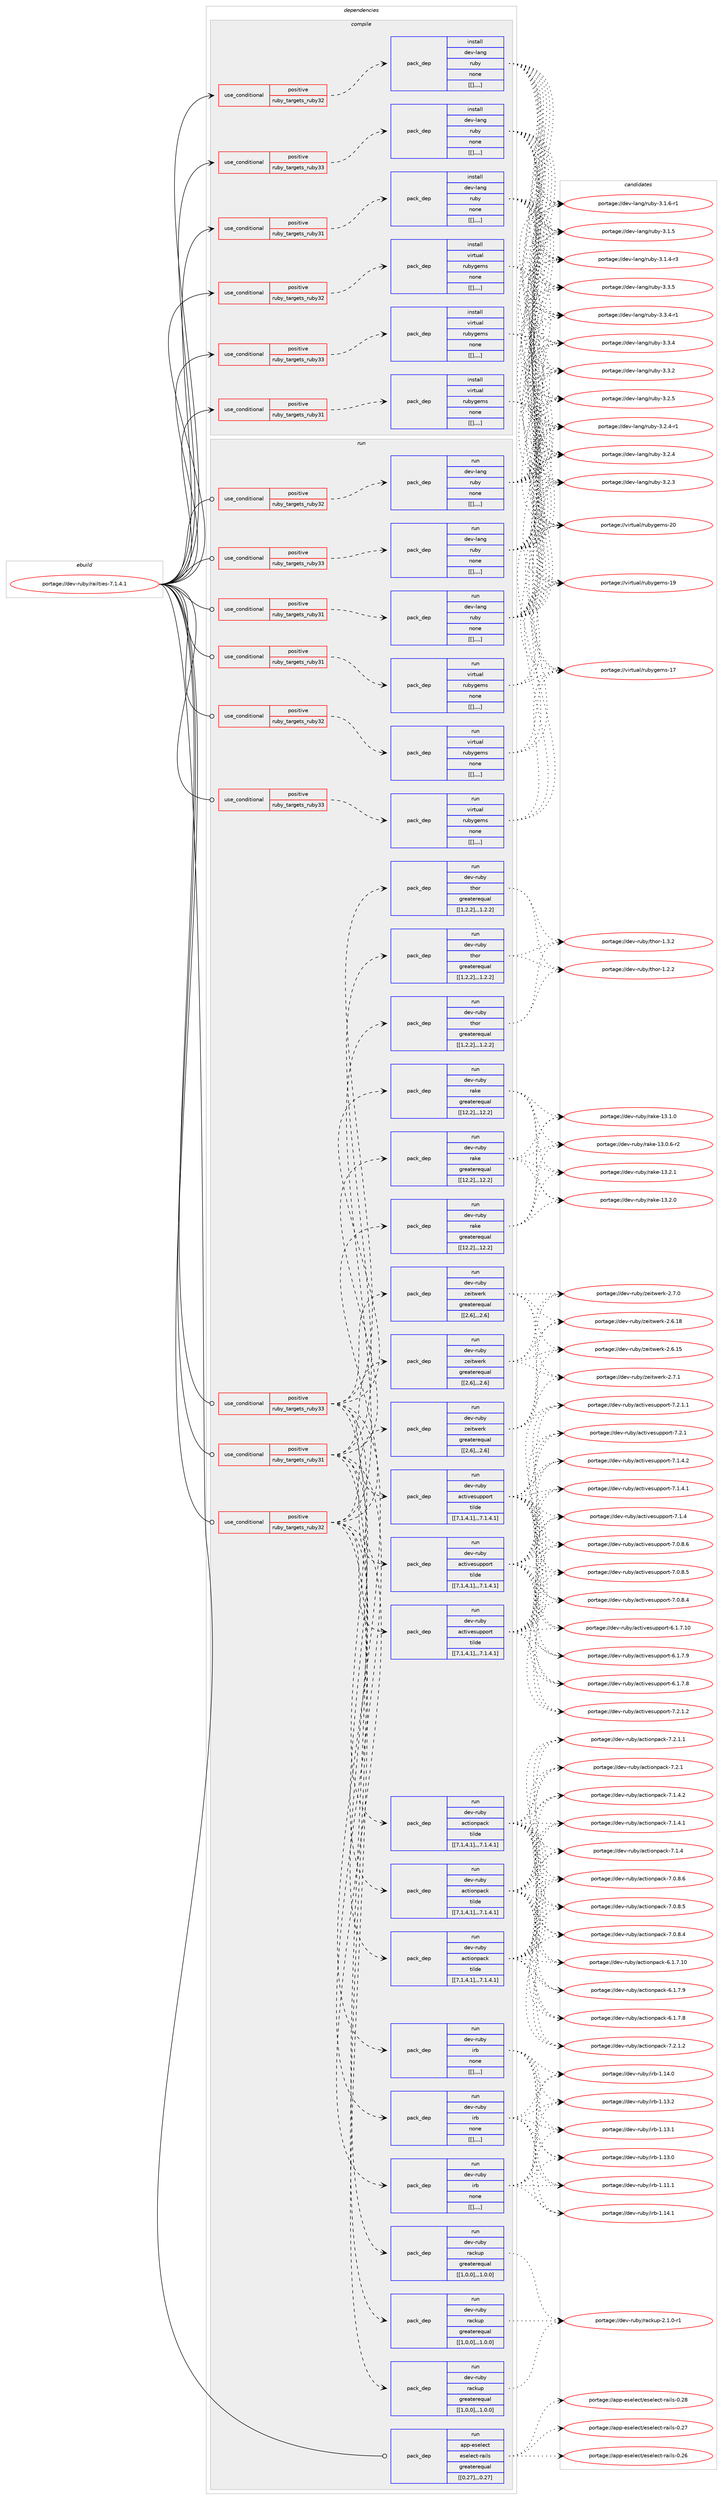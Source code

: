 digraph prolog {

# *************
# Graph options
# *************

newrank=true;
concentrate=true;
compound=true;
graph [rankdir=LR,fontname=Helvetica,fontsize=10,ranksep=1.5];#, ranksep=2.5, nodesep=0.2];
edge  [arrowhead=vee];
node  [fontname=Helvetica,fontsize=10];

# **********
# The ebuild
# **********

subgraph cluster_leftcol {
color=gray;
label=<<i>ebuild</i>>;
id [label="portage://dev-ruby/railties-7.1.4.1", color=red, width=4, href="../dev-ruby/railties-7.1.4.1.svg"];
}

# ****************
# The dependencies
# ****************

subgraph cluster_midcol {
color=gray;
label=<<i>dependencies</i>>;
subgraph cluster_compile {
fillcolor="#eeeeee";
style=filled;
label=<<i>compile</i>>;
subgraph cond57683 {
dependency207077 [label=<<TABLE BORDER="0" CELLBORDER="1" CELLSPACING="0" CELLPADDING="4"><TR><TD ROWSPAN="3" CELLPADDING="10">use_conditional</TD></TR><TR><TD>positive</TD></TR><TR><TD>ruby_targets_ruby31</TD></TR></TABLE>>, shape=none, color=red];
subgraph pack147962 {
dependency207247 [label=<<TABLE BORDER="0" CELLBORDER="1" CELLSPACING="0" CELLPADDING="4" WIDTH="220"><TR><TD ROWSPAN="6" CELLPADDING="30">pack_dep</TD></TR><TR><TD WIDTH="110">install</TD></TR><TR><TD>dev-lang</TD></TR><TR><TD>ruby</TD></TR><TR><TD>none</TD></TR><TR><TD>[[],,,,]</TD></TR></TABLE>>, shape=none, color=blue];
}
dependency207077:e -> dependency207247:w [weight=20,style="dashed",arrowhead="vee"];
}
id:e -> dependency207077:w [weight=20,style="solid",arrowhead="vee"];
subgraph cond57792 {
dependency207266 [label=<<TABLE BORDER="0" CELLBORDER="1" CELLSPACING="0" CELLPADDING="4"><TR><TD ROWSPAN="3" CELLPADDING="10">use_conditional</TD></TR><TR><TD>positive</TD></TR><TR><TD>ruby_targets_ruby31</TD></TR></TABLE>>, shape=none, color=red];
subgraph pack148046 {
dependency207287 [label=<<TABLE BORDER="0" CELLBORDER="1" CELLSPACING="0" CELLPADDING="4" WIDTH="220"><TR><TD ROWSPAN="6" CELLPADDING="30">pack_dep</TD></TR><TR><TD WIDTH="110">install</TD></TR><TR><TD>virtual</TD></TR><TR><TD>rubygems</TD></TR><TR><TD>none</TD></TR><TR><TD>[[],,,,]</TD></TR></TABLE>>, shape=none, color=blue];
}
dependency207266:e -> dependency207287:w [weight=20,style="dashed",arrowhead="vee"];
}
id:e -> dependency207266:w [weight=20,style="solid",arrowhead="vee"];
subgraph cond57801 {
dependency207291 [label=<<TABLE BORDER="0" CELLBORDER="1" CELLSPACING="0" CELLPADDING="4"><TR><TD ROWSPAN="3" CELLPADDING="10">use_conditional</TD></TR><TR><TD>positive</TD></TR><TR><TD>ruby_targets_ruby32</TD></TR></TABLE>>, shape=none, color=red];
subgraph pack148067 {
dependency207369 [label=<<TABLE BORDER="0" CELLBORDER="1" CELLSPACING="0" CELLPADDING="4" WIDTH="220"><TR><TD ROWSPAN="6" CELLPADDING="30">pack_dep</TD></TR><TR><TD WIDTH="110">install</TD></TR><TR><TD>dev-lang</TD></TR><TR><TD>ruby</TD></TR><TR><TD>none</TD></TR><TR><TD>[[],,,,]</TD></TR></TABLE>>, shape=none, color=blue];
}
dependency207291:e -> dependency207369:w [weight=20,style="dashed",arrowhead="vee"];
}
id:e -> dependency207291:w [weight=20,style="solid",arrowhead="vee"];
subgraph cond57837 {
dependency207412 [label=<<TABLE BORDER="0" CELLBORDER="1" CELLSPACING="0" CELLPADDING="4"><TR><TD ROWSPAN="3" CELLPADDING="10">use_conditional</TD></TR><TR><TD>positive</TD></TR><TR><TD>ruby_targets_ruby32</TD></TR></TABLE>>, shape=none, color=red];
subgraph pack148125 {
dependency207414 [label=<<TABLE BORDER="0" CELLBORDER="1" CELLSPACING="0" CELLPADDING="4" WIDTH="220"><TR><TD ROWSPAN="6" CELLPADDING="30">pack_dep</TD></TR><TR><TD WIDTH="110">install</TD></TR><TR><TD>virtual</TD></TR><TR><TD>rubygems</TD></TR><TR><TD>none</TD></TR><TR><TD>[[],,,,]</TD></TR></TABLE>>, shape=none, color=blue];
}
dependency207412:e -> dependency207414:w [weight=20,style="dashed",arrowhead="vee"];
}
id:e -> dependency207412:w [weight=20,style="solid",arrowhead="vee"];
subgraph cond57850 {
dependency207434 [label=<<TABLE BORDER="0" CELLBORDER="1" CELLSPACING="0" CELLPADDING="4"><TR><TD ROWSPAN="3" CELLPADDING="10">use_conditional</TD></TR><TR><TD>positive</TD></TR><TR><TD>ruby_targets_ruby33</TD></TR></TABLE>>, shape=none, color=red];
subgraph pack148153 {
dependency207455 [label=<<TABLE BORDER="0" CELLBORDER="1" CELLSPACING="0" CELLPADDING="4" WIDTH="220"><TR><TD ROWSPAN="6" CELLPADDING="30">pack_dep</TD></TR><TR><TD WIDTH="110">install</TD></TR><TR><TD>dev-lang</TD></TR><TR><TD>ruby</TD></TR><TR><TD>none</TD></TR><TR><TD>[[],,,,]</TD></TR></TABLE>>, shape=none, color=blue];
}
dependency207434:e -> dependency207455:w [weight=20,style="dashed",arrowhead="vee"];
}
id:e -> dependency207434:w [weight=20,style="solid",arrowhead="vee"];
subgraph cond57869 {
dependency207496 [label=<<TABLE BORDER="0" CELLBORDER="1" CELLSPACING="0" CELLPADDING="4"><TR><TD ROWSPAN="3" CELLPADDING="10">use_conditional</TD></TR><TR><TD>positive</TD></TR><TR><TD>ruby_targets_ruby33</TD></TR></TABLE>>, shape=none, color=red];
subgraph pack148203 {
dependency207565 [label=<<TABLE BORDER="0" CELLBORDER="1" CELLSPACING="0" CELLPADDING="4" WIDTH="220"><TR><TD ROWSPAN="6" CELLPADDING="30">pack_dep</TD></TR><TR><TD WIDTH="110">install</TD></TR><TR><TD>virtual</TD></TR><TR><TD>rubygems</TD></TR><TR><TD>none</TD></TR><TR><TD>[[],,,,]</TD></TR></TABLE>>, shape=none, color=blue];
}
dependency207496:e -> dependency207565:w [weight=20,style="dashed",arrowhead="vee"];
}
id:e -> dependency207496:w [weight=20,style="solid",arrowhead="vee"];
}
subgraph cluster_compileandrun {
fillcolor="#eeeeee";
style=filled;
label=<<i>compile and run</i>>;
}
subgraph cluster_run {
fillcolor="#eeeeee";
style=filled;
label=<<i>run</i>>;
subgraph cond57897 {
dependency207611 [label=<<TABLE BORDER="0" CELLBORDER="1" CELLSPACING="0" CELLPADDING="4"><TR><TD ROWSPAN="3" CELLPADDING="10">use_conditional</TD></TR><TR><TD>positive</TD></TR><TR><TD>ruby_targets_ruby31</TD></TR></TABLE>>, shape=none, color=red];
subgraph pack148276 {
dependency207645 [label=<<TABLE BORDER="0" CELLBORDER="1" CELLSPACING="0" CELLPADDING="4" WIDTH="220"><TR><TD ROWSPAN="6" CELLPADDING="30">pack_dep</TD></TR><TR><TD WIDTH="110">run</TD></TR><TR><TD>dev-lang</TD></TR><TR><TD>ruby</TD></TR><TR><TD>none</TD></TR><TR><TD>[[],,,,]</TD></TR></TABLE>>, shape=none, color=blue];
}
dependency207611:e -> dependency207645:w [weight=20,style="dashed",arrowhead="vee"];
}
id:e -> dependency207611:w [weight=20,style="solid",arrowhead="odot"];
subgraph cond57950 {
dependency207720 [label=<<TABLE BORDER="0" CELLBORDER="1" CELLSPACING="0" CELLPADDING="4"><TR><TD ROWSPAN="3" CELLPADDING="10">use_conditional</TD></TR><TR><TD>positive</TD></TR><TR><TD>ruby_targets_ruby31</TD></TR></TABLE>>, shape=none, color=red];
subgraph pack148325 {
dependency207732 [label=<<TABLE BORDER="0" CELLBORDER="1" CELLSPACING="0" CELLPADDING="4" WIDTH="220"><TR><TD ROWSPAN="6" CELLPADDING="30">pack_dep</TD></TR><TR><TD WIDTH="110">run</TD></TR><TR><TD>dev-ruby</TD></TR><TR><TD>actionpack</TD></TR><TR><TD>tilde</TD></TR><TR><TD>[[7,1,4,1],,,7.1.4.1]</TD></TR></TABLE>>, shape=none, color=blue];
}
dependency207720:e -> dependency207732:w [weight=20,style="dashed",arrowhead="vee"];
subgraph pack148352 {
dependency207773 [label=<<TABLE BORDER="0" CELLBORDER="1" CELLSPACING="0" CELLPADDING="4" WIDTH="220"><TR><TD ROWSPAN="6" CELLPADDING="30">pack_dep</TD></TR><TR><TD WIDTH="110">run</TD></TR><TR><TD>dev-ruby</TD></TR><TR><TD>activesupport</TD></TR><TR><TD>tilde</TD></TR><TR><TD>[[7,1,4,1],,,7.1.4.1]</TD></TR></TABLE>>, shape=none, color=blue];
}
dependency207720:e -> dependency207773:w [weight=20,style="dashed",arrowhead="vee"];
subgraph pack148367 {
dependency207785 [label=<<TABLE BORDER="0" CELLBORDER="1" CELLSPACING="0" CELLPADDING="4" WIDTH="220"><TR><TD ROWSPAN="6" CELLPADDING="30">pack_dep</TD></TR><TR><TD WIDTH="110">run</TD></TR><TR><TD>dev-ruby</TD></TR><TR><TD>irb</TD></TR><TR><TD>none</TD></TR><TR><TD>[[],,,,]</TD></TR></TABLE>>, shape=none, color=blue];
}
dependency207720:e -> dependency207785:w [weight=20,style="dashed",arrowhead="vee"];
subgraph pack148418 {
dependency207902 [label=<<TABLE BORDER="0" CELLBORDER="1" CELLSPACING="0" CELLPADDING="4" WIDTH="220"><TR><TD ROWSPAN="6" CELLPADDING="30">pack_dep</TD></TR><TR><TD WIDTH="110">run</TD></TR><TR><TD>dev-ruby</TD></TR><TR><TD>rackup</TD></TR><TR><TD>greaterequal</TD></TR><TR><TD>[[1,0,0],,,1.0.0]</TD></TR></TABLE>>, shape=none, color=blue];
}
dependency207720:e -> dependency207902:w [weight=20,style="dashed",arrowhead="vee"];
subgraph pack148456 {
dependency207932 [label=<<TABLE BORDER="0" CELLBORDER="1" CELLSPACING="0" CELLPADDING="4" WIDTH="220"><TR><TD ROWSPAN="6" CELLPADDING="30">pack_dep</TD></TR><TR><TD WIDTH="110">run</TD></TR><TR><TD>dev-ruby</TD></TR><TR><TD>rake</TD></TR><TR><TD>greaterequal</TD></TR><TR><TD>[[12,2],,,12.2]</TD></TR></TABLE>>, shape=none, color=blue];
}
dependency207720:e -> dependency207932:w [weight=20,style="dashed",arrowhead="vee"];
subgraph pack148467 {
dependency207977 [label=<<TABLE BORDER="0" CELLBORDER="1" CELLSPACING="0" CELLPADDING="4" WIDTH="220"><TR><TD ROWSPAN="6" CELLPADDING="30">pack_dep</TD></TR><TR><TD WIDTH="110">run</TD></TR><TR><TD>dev-ruby</TD></TR><TR><TD>thor</TD></TR><TR><TD>greaterequal</TD></TR><TR><TD>[[1,2,2],,,1.2.2]</TD></TR></TABLE>>, shape=none, color=blue];
}
dependency207720:e -> dependency207977:w [weight=20,style="dashed",arrowhead="vee"];
subgraph pack148498 {
dependency208024 [label=<<TABLE BORDER="0" CELLBORDER="1" CELLSPACING="0" CELLPADDING="4" WIDTH="220"><TR><TD ROWSPAN="6" CELLPADDING="30">pack_dep</TD></TR><TR><TD WIDTH="110">run</TD></TR><TR><TD>dev-ruby</TD></TR><TR><TD>zeitwerk</TD></TR><TR><TD>greaterequal</TD></TR><TR><TD>[[2,6],,,2.6]</TD></TR></TABLE>>, shape=none, color=blue];
}
dependency207720:e -> dependency208024:w [weight=20,style="dashed",arrowhead="vee"];
}
id:e -> dependency207720:w [weight=20,style="solid",arrowhead="odot"];
subgraph cond58058 {
dependency208057 [label=<<TABLE BORDER="0" CELLBORDER="1" CELLSPACING="0" CELLPADDING="4"><TR><TD ROWSPAN="3" CELLPADDING="10">use_conditional</TD></TR><TR><TD>positive</TD></TR><TR><TD>ruby_targets_ruby31</TD></TR></TABLE>>, shape=none, color=red];
subgraph pack148546 {
dependency208060 [label=<<TABLE BORDER="0" CELLBORDER="1" CELLSPACING="0" CELLPADDING="4" WIDTH="220"><TR><TD ROWSPAN="6" CELLPADDING="30">pack_dep</TD></TR><TR><TD WIDTH="110">run</TD></TR><TR><TD>virtual</TD></TR><TR><TD>rubygems</TD></TR><TR><TD>none</TD></TR><TR><TD>[[],,,,]</TD></TR></TABLE>>, shape=none, color=blue];
}
dependency208057:e -> dependency208060:w [weight=20,style="dashed",arrowhead="vee"];
}
id:e -> dependency208057:w [weight=20,style="solid",arrowhead="odot"];
subgraph cond58078 {
dependency208084 [label=<<TABLE BORDER="0" CELLBORDER="1" CELLSPACING="0" CELLPADDING="4"><TR><TD ROWSPAN="3" CELLPADDING="10">use_conditional</TD></TR><TR><TD>positive</TD></TR><TR><TD>ruby_targets_ruby32</TD></TR></TABLE>>, shape=none, color=red];
subgraph pack148591 {
dependency208155 [label=<<TABLE BORDER="0" CELLBORDER="1" CELLSPACING="0" CELLPADDING="4" WIDTH="220"><TR><TD ROWSPAN="6" CELLPADDING="30">pack_dep</TD></TR><TR><TD WIDTH="110">run</TD></TR><TR><TD>dev-lang</TD></TR><TR><TD>ruby</TD></TR><TR><TD>none</TD></TR><TR><TD>[[],,,,]</TD></TR></TABLE>>, shape=none, color=blue];
}
dependency208084:e -> dependency208155:w [weight=20,style="dashed",arrowhead="vee"];
}
id:e -> dependency208084:w [weight=20,style="solid",arrowhead="odot"];
subgraph cond58103 {
dependency208191 [label=<<TABLE BORDER="0" CELLBORDER="1" CELLSPACING="0" CELLPADDING="4"><TR><TD ROWSPAN="3" CELLPADDING="10">use_conditional</TD></TR><TR><TD>positive</TD></TR><TR><TD>ruby_targets_ruby32</TD></TR></TABLE>>, shape=none, color=red];
subgraph pack148677 {
dependency208281 [label=<<TABLE BORDER="0" CELLBORDER="1" CELLSPACING="0" CELLPADDING="4" WIDTH="220"><TR><TD ROWSPAN="6" CELLPADDING="30">pack_dep</TD></TR><TR><TD WIDTH="110">run</TD></TR><TR><TD>dev-ruby</TD></TR><TR><TD>actionpack</TD></TR><TR><TD>tilde</TD></TR><TR><TD>[[7,1,4,1],,,7.1.4.1]</TD></TR></TABLE>>, shape=none, color=blue];
}
dependency208191:e -> dependency208281:w [weight=20,style="dashed",arrowhead="vee"];
subgraph pack148710 {
dependency208342 [label=<<TABLE BORDER="0" CELLBORDER="1" CELLSPACING="0" CELLPADDING="4" WIDTH="220"><TR><TD ROWSPAN="6" CELLPADDING="30">pack_dep</TD></TR><TR><TD WIDTH="110">run</TD></TR><TR><TD>dev-ruby</TD></TR><TR><TD>activesupport</TD></TR><TR><TD>tilde</TD></TR><TR><TD>[[7,1,4,1],,,7.1.4.1]</TD></TR></TABLE>>, shape=none, color=blue];
}
dependency208191:e -> dependency208342:w [weight=20,style="dashed",arrowhead="vee"];
subgraph pack148748 {
dependency208368 [label=<<TABLE BORDER="0" CELLBORDER="1" CELLSPACING="0" CELLPADDING="4" WIDTH="220"><TR><TD ROWSPAN="6" CELLPADDING="30">pack_dep</TD></TR><TR><TD WIDTH="110">run</TD></TR><TR><TD>dev-ruby</TD></TR><TR><TD>irb</TD></TR><TR><TD>none</TD></TR><TR><TD>[[],,,,]</TD></TR></TABLE>>, shape=none, color=blue];
}
dependency208191:e -> dependency208368:w [weight=20,style="dashed",arrowhead="vee"];
subgraph pack148767 {
dependency208401 [label=<<TABLE BORDER="0" CELLBORDER="1" CELLSPACING="0" CELLPADDING="4" WIDTH="220"><TR><TD ROWSPAN="6" CELLPADDING="30">pack_dep</TD></TR><TR><TD WIDTH="110">run</TD></TR><TR><TD>dev-ruby</TD></TR><TR><TD>rackup</TD></TR><TR><TD>greaterequal</TD></TR><TR><TD>[[1,0,0],,,1.0.0]</TD></TR></TABLE>>, shape=none, color=blue];
}
dependency208191:e -> dependency208401:w [weight=20,style="dashed",arrowhead="vee"];
subgraph pack148781 {
dependency208458 [label=<<TABLE BORDER="0" CELLBORDER="1" CELLSPACING="0" CELLPADDING="4" WIDTH="220"><TR><TD ROWSPAN="6" CELLPADDING="30">pack_dep</TD></TR><TR><TD WIDTH="110">run</TD></TR><TR><TD>dev-ruby</TD></TR><TR><TD>rake</TD></TR><TR><TD>greaterequal</TD></TR><TR><TD>[[12,2],,,12.2]</TD></TR></TABLE>>, shape=none, color=blue];
}
dependency208191:e -> dependency208458:w [weight=20,style="dashed",arrowhead="vee"];
subgraph pack148837 {
dependency208516 [label=<<TABLE BORDER="0" CELLBORDER="1" CELLSPACING="0" CELLPADDING="4" WIDTH="220"><TR><TD ROWSPAN="6" CELLPADDING="30">pack_dep</TD></TR><TR><TD WIDTH="110">run</TD></TR><TR><TD>dev-ruby</TD></TR><TR><TD>thor</TD></TR><TR><TD>greaterequal</TD></TR><TR><TD>[[1,2,2],,,1.2.2]</TD></TR></TABLE>>, shape=none, color=blue];
}
dependency208191:e -> dependency208516:w [weight=20,style="dashed",arrowhead="vee"];
subgraph pack148845 {
dependency208565 [label=<<TABLE BORDER="0" CELLBORDER="1" CELLSPACING="0" CELLPADDING="4" WIDTH="220"><TR><TD ROWSPAN="6" CELLPADDING="30">pack_dep</TD></TR><TR><TD WIDTH="110">run</TD></TR><TR><TD>dev-ruby</TD></TR><TR><TD>zeitwerk</TD></TR><TR><TD>greaterequal</TD></TR><TR><TD>[[2,6],,,2.6]</TD></TR></TABLE>>, shape=none, color=blue];
}
dependency208191:e -> dependency208565:w [weight=20,style="dashed",arrowhead="vee"];
}
id:e -> dependency208191:w [weight=20,style="solid",arrowhead="odot"];
subgraph cond58250 {
dependency208570 [label=<<TABLE BORDER="0" CELLBORDER="1" CELLSPACING="0" CELLPADDING="4"><TR><TD ROWSPAN="3" CELLPADDING="10">use_conditional</TD></TR><TR><TD>positive</TD></TR><TR><TD>ruby_targets_ruby32</TD></TR></TABLE>>, shape=none, color=red];
subgraph pack148890 {
dependency208606 [label=<<TABLE BORDER="0" CELLBORDER="1" CELLSPACING="0" CELLPADDING="4" WIDTH="220"><TR><TD ROWSPAN="6" CELLPADDING="30">pack_dep</TD></TR><TR><TD WIDTH="110">run</TD></TR><TR><TD>virtual</TD></TR><TR><TD>rubygems</TD></TR><TR><TD>none</TD></TR><TR><TD>[[],,,,]</TD></TR></TABLE>>, shape=none, color=blue];
}
dependency208570:e -> dependency208606:w [weight=20,style="dashed",arrowhead="vee"];
}
id:e -> dependency208570:w [weight=20,style="solid",arrowhead="odot"];
subgraph cond58263 {
dependency208642 [label=<<TABLE BORDER="0" CELLBORDER="1" CELLSPACING="0" CELLPADDING="4"><TR><TD ROWSPAN="3" CELLPADDING="10">use_conditional</TD></TR><TR><TD>positive</TD></TR><TR><TD>ruby_targets_ruby33</TD></TR></TABLE>>, shape=none, color=red];
subgraph pack148919 {
dependency208645 [label=<<TABLE BORDER="0" CELLBORDER="1" CELLSPACING="0" CELLPADDING="4" WIDTH="220"><TR><TD ROWSPAN="6" CELLPADDING="30">pack_dep</TD></TR><TR><TD WIDTH="110">run</TD></TR><TR><TD>dev-lang</TD></TR><TR><TD>ruby</TD></TR><TR><TD>none</TD></TR><TR><TD>[[],,,,]</TD></TR></TABLE>>, shape=none, color=blue];
}
dependency208642:e -> dependency208645:w [weight=20,style="dashed",arrowhead="vee"];
}
id:e -> dependency208642:w [weight=20,style="solid",arrowhead="odot"];
subgraph cond58282 {
dependency208682 [label=<<TABLE BORDER="0" CELLBORDER="1" CELLSPACING="0" CELLPADDING="4"><TR><TD ROWSPAN="3" CELLPADDING="10">use_conditional</TD></TR><TR><TD>positive</TD></TR><TR><TD>ruby_targets_ruby33</TD></TR></TABLE>>, shape=none, color=red];
subgraph pack148951 {
dependency208697 [label=<<TABLE BORDER="0" CELLBORDER="1" CELLSPACING="0" CELLPADDING="4" WIDTH="220"><TR><TD ROWSPAN="6" CELLPADDING="30">pack_dep</TD></TR><TR><TD WIDTH="110">run</TD></TR><TR><TD>dev-ruby</TD></TR><TR><TD>actionpack</TD></TR><TR><TD>tilde</TD></TR><TR><TD>[[7,1,4,1],,,7.1.4.1]</TD></TR></TABLE>>, shape=none, color=blue];
}
dependency208682:e -> dependency208697:w [weight=20,style="dashed",arrowhead="vee"];
subgraph pack148953 {
dependency208701 [label=<<TABLE BORDER="0" CELLBORDER="1" CELLSPACING="0" CELLPADDING="4" WIDTH="220"><TR><TD ROWSPAN="6" CELLPADDING="30">pack_dep</TD></TR><TR><TD WIDTH="110">run</TD></TR><TR><TD>dev-ruby</TD></TR><TR><TD>activesupport</TD></TR><TR><TD>tilde</TD></TR><TR><TD>[[7,1,4,1],,,7.1.4.1]</TD></TR></TABLE>>, shape=none, color=blue];
}
dependency208682:e -> dependency208701:w [weight=20,style="dashed",arrowhead="vee"];
subgraph pack148958 {
dependency208703 [label=<<TABLE BORDER="0" CELLBORDER="1" CELLSPACING="0" CELLPADDING="4" WIDTH="220"><TR><TD ROWSPAN="6" CELLPADDING="30">pack_dep</TD></TR><TR><TD WIDTH="110">run</TD></TR><TR><TD>dev-ruby</TD></TR><TR><TD>irb</TD></TR><TR><TD>none</TD></TR><TR><TD>[[],,,,]</TD></TR></TABLE>>, shape=none, color=blue];
}
dependency208682:e -> dependency208703:w [weight=20,style="dashed",arrowhead="vee"];
subgraph pack148960 {
dependency208708 [label=<<TABLE BORDER="0" CELLBORDER="1" CELLSPACING="0" CELLPADDING="4" WIDTH="220"><TR><TD ROWSPAN="6" CELLPADDING="30">pack_dep</TD></TR><TR><TD WIDTH="110">run</TD></TR><TR><TD>dev-ruby</TD></TR><TR><TD>rackup</TD></TR><TR><TD>greaterequal</TD></TR><TR><TD>[[1,0,0],,,1.0.0]</TD></TR></TABLE>>, shape=none, color=blue];
}
dependency208682:e -> dependency208708:w [weight=20,style="dashed",arrowhead="vee"];
subgraph pack148962 {
dependency208724 [label=<<TABLE BORDER="0" CELLBORDER="1" CELLSPACING="0" CELLPADDING="4" WIDTH="220"><TR><TD ROWSPAN="6" CELLPADDING="30">pack_dep</TD></TR><TR><TD WIDTH="110">run</TD></TR><TR><TD>dev-ruby</TD></TR><TR><TD>rake</TD></TR><TR><TD>greaterequal</TD></TR><TR><TD>[[12,2],,,12.2]</TD></TR></TABLE>>, shape=none, color=blue];
}
dependency208682:e -> dependency208724:w [weight=20,style="dashed",arrowhead="vee"];
subgraph pack148983 {
dependency208746 [label=<<TABLE BORDER="0" CELLBORDER="1" CELLSPACING="0" CELLPADDING="4" WIDTH="220"><TR><TD ROWSPAN="6" CELLPADDING="30">pack_dep</TD></TR><TR><TD WIDTH="110">run</TD></TR><TR><TD>dev-ruby</TD></TR><TR><TD>thor</TD></TR><TR><TD>greaterequal</TD></TR><TR><TD>[[1,2,2],,,1.2.2]</TD></TR></TABLE>>, shape=none, color=blue];
}
dependency208682:e -> dependency208746:w [weight=20,style="dashed",arrowhead="vee"];
subgraph pack148984 {
dependency208763 [label=<<TABLE BORDER="0" CELLBORDER="1" CELLSPACING="0" CELLPADDING="4" WIDTH="220"><TR><TD ROWSPAN="6" CELLPADDING="30">pack_dep</TD></TR><TR><TD WIDTH="110">run</TD></TR><TR><TD>dev-ruby</TD></TR><TR><TD>zeitwerk</TD></TR><TR><TD>greaterequal</TD></TR><TR><TD>[[2,6],,,2.6]</TD></TR></TABLE>>, shape=none, color=blue];
}
dependency208682:e -> dependency208763:w [weight=20,style="dashed",arrowhead="vee"];
}
id:e -> dependency208682:w [weight=20,style="solid",arrowhead="odot"];
subgraph cond58322 {
dependency208809 [label=<<TABLE BORDER="0" CELLBORDER="1" CELLSPACING="0" CELLPADDING="4"><TR><TD ROWSPAN="3" CELLPADDING="10">use_conditional</TD></TR><TR><TD>positive</TD></TR><TR><TD>ruby_targets_ruby33</TD></TR></TABLE>>, shape=none, color=red];
subgraph pack149032 {
dependency208939 [label=<<TABLE BORDER="0" CELLBORDER="1" CELLSPACING="0" CELLPADDING="4" WIDTH="220"><TR><TD ROWSPAN="6" CELLPADDING="30">pack_dep</TD></TR><TR><TD WIDTH="110">run</TD></TR><TR><TD>virtual</TD></TR><TR><TD>rubygems</TD></TR><TR><TD>none</TD></TR><TR><TD>[[],,,,]</TD></TR></TABLE>>, shape=none, color=blue];
}
dependency208809:e -> dependency208939:w [weight=20,style="dashed",arrowhead="vee"];
}
id:e -> dependency208809:w [weight=20,style="solid",arrowhead="odot"];
subgraph pack149108 {
dependency208963 [label=<<TABLE BORDER="0" CELLBORDER="1" CELLSPACING="0" CELLPADDING="4" WIDTH="220"><TR><TD ROWSPAN="6" CELLPADDING="30">pack_dep</TD></TR><TR><TD WIDTH="110">run</TD></TR><TR><TD>app-eselect</TD></TR><TR><TD>eselect-rails</TD></TR><TR><TD>greaterequal</TD></TR><TR><TD>[[0,27],,,0.27]</TD></TR></TABLE>>, shape=none, color=blue];
}
id:e -> dependency208963:w [weight=20,style="solid",arrowhead="odot"];
}
}

# **************
# The candidates
# **************

subgraph cluster_choices {
rank=same;
color=gray;
label=<<i>candidates</i>>;

subgraph choice148334 {
color=black;
nodesep=1;
choice10010111845108971101034711411798121455146514653 [label="portage://dev-lang/ruby-3.3.5", color=red, width=4,href="../dev-lang/ruby-3.3.5.svg"];
choice100101118451089711010347114117981214551465146524511449 [label="portage://dev-lang/ruby-3.3.4-r1", color=red, width=4,href="../dev-lang/ruby-3.3.4-r1.svg"];
choice10010111845108971101034711411798121455146514652 [label="portage://dev-lang/ruby-3.3.4", color=red, width=4,href="../dev-lang/ruby-3.3.4.svg"];
choice10010111845108971101034711411798121455146514650 [label="portage://dev-lang/ruby-3.3.2", color=red, width=4,href="../dev-lang/ruby-3.3.2.svg"];
choice10010111845108971101034711411798121455146504653 [label="portage://dev-lang/ruby-3.2.5", color=red, width=4,href="../dev-lang/ruby-3.2.5.svg"];
choice100101118451089711010347114117981214551465046524511449 [label="portage://dev-lang/ruby-3.2.4-r1", color=red, width=4,href="../dev-lang/ruby-3.2.4-r1.svg"];
choice10010111845108971101034711411798121455146504652 [label="portage://dev-lang/ruby-3.2.4", color=red, width=4,href="../dev-lang/ruby-3.2.4.svg"];
choice10010111845108971101034711411798121455146504651 [label="portage://dev-lang/ruby-3.2.3", color=red, width=4,href="../dev-lang/ruby-3.2.3.svg"];
choice100101118451089711010347114117981214551464946544511449 [label="portage://dev-lang/ruby-3.1.6-r1", color=red, width=4,href="../dev-lang/ruby-3.1.6-r1.svg"];
choice10010111845108971101034711411798121455146494653 [label="portage://dev-lang/ruby-3.1.5", color=red, width=4,href="../dev-lang/ruby-3.1.5.svg"];
choice100101118451089711010347114117981214551464946524511451 [label="portage://dev-lang/ruby-3.1.4-r3", color=red, width=4,href="../dev-lang/ruby-3.1.4-r3.svg"];
dependency207247:e -> choice10010111845108971101034711411798121455146514653:w [style=dotted,weight="100"];
dependency207247:e -> choice100101118451089711010347114117981214551465146524511449:w [style=dotted,weight="100"];
dependency207247:e -> choice10010111845108971101034711411798121455146514652:w [style=dotted,weight="100"];
dependency207247:e -> choice10010111845108971101034711411798121455146514650:w [style=dotted,weight="100"];
dependency207247:e -> choice10010111845108971101034711411798121455146504653:w [style=dotted,weight="100"];
dependency207247:e -> choice100101118451089711010347114117981214551465046524511449:w [style=dotted,weight="100"];
dependency207247:e -> choice10010111845108971101034711411798121455146504652:w [style=dotted,weight="100"];
dependency207247:e -> choice10010111845108971101034711411798121455146504651:w [style=dotted,weight="100"];
dependency207247:e -> choice100101118451089711010347114117981214551464946544511449:w [style=dotted,weight="100"];
dependency207247:e -> choice10010111845108971101034711411798121455146494653:w [style=dotted,weight="100"];
dependency207247:e -> choice100101118451089711010347114117981214551464946524511451:w [style=dotted,weight="100"];
}
subgraph choice148344 {
color=black;
nodesep=1;
choice118105114116117971084711411798121103101109115455048 [label="portage://virtual/rubygems-20", color=red, width=4,href="../virtual/rubygems-20.svg"];
choice118105114116117971084711411798121103101109115454957 [label="portage://virtual/rubygems-19", color=red, width=4,href="../virtual/rubygems-19.svg"];
choice118105114116117971084711411798121103101109115454955 [label="portage://virtual/rubygems-17", color=red, width=4,href="../virtual/rubygems-17.svg"];
dependency207287:e -> choice118105114116117971084711411798121103101109115455048:w [style=dotted,weight="100"];
dependency207287:e -> choice118105114116117971084711411798121103101109115454957:w [style=dotted,weight="100"];
dependency207287:e -> choice118105114116117971084711411798121103101109115454955:w [style=dotted,weight="100"];
}
subgraph choice148350 {
color=black;
nodesep=1;
choice10010111845108971101034711411798121455146514653 [label="portage://dev-lang/ruby-3.3.5", color=red, width=4,href="../dev-lang/ruby-3.3.5.svg"];
choice100101118451089711010347114117981214551465146524511449 [label="portage://dev-lang/ruby-3.3.4-r1", color=red, width=4,href="../dev-lang/ruby-3.3.4-r1.svg"];
choice10010111845108971101034711411798121455146514652 [label="portage://dev-lang/ruby-3.3.4", color=red, width=4,href="../dev-lang/ruby-3.3.4.svg"];
choice10010111845108971101034711411798121455146514650 [label="portage://dev-lang/ruby-3.3.2", color=red, width=4,href="../dev-lang/ruby-3.3.2.svg"];
choice10010111845108971101034711411798121455146504653 [label="portage://dev-lang/ruby-3.2.5", color=red, width=4,href="../dev-lang/ruby-3.2.5.svg"];
choice100101118451089711010347114117981214551465046524511449 [label="portage://dev-lang/ruby-3.2.4-r1", color=red, width=4,href="../dev-lang/ruby-3.2.4-r1.svg"];
choice10010111845108971101034711411798121455146504652 [label="portage://dev-lang/ruby-3.2.4", color=red, width=4,href="../dev-lang/ruby-3.2.4.svg"];
choice10010111845108971101034711411798121455146504651 [label="portage://dev-lang/ruby-3.2.3", color=red, width=4,href="../dev-lang/ruby-3.2.3.svg"];
choice100101118451089711010347114117981214551464946544511449 [label="portage://dev-lang/ruby-3.1.6-r1", color=red, width=4,href="../dev-lang/ruby-3.1.6-r1.svg"];
choice10010111845108971101034711411798121455146494653 [label="portage://dev-lang/ruby-3.1.5", color=red, width=4,href="../dev-lang/ruby-3.1.5.svg"];
choice100101118451089711010347114117981214551464946524511451 [label="portage://dev-lang/ruby-3.1.4-r3", color=red, width=4,href="../dev-lang/ruby-3.1.4-r3.svg"];
dependency207369:e -> choice10010111845108971101034711411798121455146514653:w [style=dotted,weight="100"];
dependency207369:e -> choice100101118451089711010347114117981214551465146524511449:w [style=dotted,weight="100"];
dependency207369:e -> choice10010111845108971101034711411798121455146514652:w [style=dotted,weight="100"];
dependency207369:e -> choice10010111845108971101034711411798121455146514650:w [style=dotted,weight="100"];
dependency207369:e -> choice10010111845108971101034711411798121455146504653:w [style=dotted,weight="100"];
dependency207369:e -> choice100101118451089711010347114117981214551465046524511449:w [style=dotted,weight="100"];
dependency207369:e -> choice10010111845108971101034711411798121455146504652:w [style=dotted,weight="100"];
dependency207369:e -> choice10010111845108971101034711411798121455146504651:w [style=dotted,weight="100"];
dependency207369:e -> choice100101118451089711010347114117981214551464946544511449:w [style=dotted,weight="100"];
dependency207369:e -> choice10010111845108971101034711411798121455146494653:w [style=dotted,weight="100"];
dependency207369:e -> choice100101118451089711010347114117981214551464946524511451:w [style=dotted,weight="100"];
}
subgraph choice148366 {
color=black;
nodesep=1;
choice118105114116117971084711411798121103101109115455048 [label="portage://virtual/rubygems-20", color=red, width=4,href="../virtual/rubygems-20.svg"];
choice118105114116117971084711411798121103101109115454957 [label="portage://virtual/rubygems-19", color=red, width=4,href="../virtual/rubygems-19.svg"];
choice118105114116117971084711411798121103101109115454955 [label="portage://virtual/rubygems-17", color=red, width=4,href="../virtual/rubygems-17.svg"];
dependency207414:e -> choice118105114116117971084711411798121103101109115455048:w [style=dotted,weight="100"];
dependency207414:e -> choice118105114116117971084711411798121103101109115454957:w [style=dotted,weight="100"];
dependency207414:e -> choice118105114116117971084711411798121103101109115454955:w [style=dotted,weight="100"];
}
subgraph choice148369 {
color=black;
nodesep=1;
choice10010111845108971101034711411798121455146514653 [label="portage://dev-lang/ruby-3.3.5", color=red, width=4,href="../dev-lang/ruby-3.3.5.svg"];
choice100101118451089711010347114117981214551465146524511449 [label="portage://dev-lang/ruby-3.3.4-r1", color=red, width=4,href="../dev-lang/ruby-3.3.4-r1.svg"];
choice10010111845108971101034711411798121455146514652 [label="portage://dev-lang/ruby-3.3.4", color=red, width=4,href="../dev-lang/ruby-3.3.4.svg"];
choice10010111845108971101034711411798121455146514650 [label="portage://dev-lang/ruby-3.3.2", color=red, width=4,href="../dev-lang/ruby-3.3.2.svg"];
choice10010111845108971101034711411798121455146504653 [label="portage://dev-lang/ruby-3.2.5", color=red, width=4,href="../dev-lang/ruby-3.2.5.svg"];
choice100101118451089711010347114117981214551465046524511449 [label="portage://dev-lang/ruby-3.2.4-r1", color=red, width=4,href="../dev-lang/ruby-3.2.4-r1.svg"];
choice10010111845108971101034711411798121455146504652 [label="portage://dev-lang/ruby-3.2.4", color=red, width=4,href="../dev-lang/ruby-3.2.4.svg"];
choice10010111845108971101034711411798121455146504651 [label="portage://dev-lang/ruby-3.2.3", color=red, width=4,href="../dev-lang/ruby-3.2.3.svg"];
choice100101118451089711010347114117981214551464946544511449 [label="portage://dev-lang/ruby-3.1.6-r1", color=red, width=4,href="../dev-lang/ruby-3.1.6-r1.svg"];
choice10010111845108971101034711411798121455146494653 [label="portage://dev-lang/ruby-3.1.5", color=red, width=4,href="../dev-lang/ruby-3.1.5.svg"];
choice100101118451089711010347114117981214551464946524511451 [label="portage://dev-lang/ruby-3.1.4-r3", color=red, width=4,href="../dev-lang/ruby-3.1.4-r3.svg"];
dependency207455:e -> choice10010111845108971101034711411798121455146514653:w [style=dotted,weight="100"];
dependency207455:e -> choice100101118451089711010347114117981214551465146524511449:w [style=dotted,weight="100"];
dependency207455:e -> choice10010111845108971101034711411798121455146514652:w [style=dotted,weight="100"];
dependency207455:e -> choice10010111845108971101034711411798121455146514650:w [style=dotted,weight="100"];
dependency207455:e -> choice10010111845108971101034711411798121455146504653:w [style=dotted,weight="100"];
dependency207455:e -> choice100101118451089711010347114117981214551465046524511449:w [style=dotted,weight="100"];
dependency207455:e -> choice10010111845108971101034711411798121455146504652:w [style=dotted,weight="100"];
dependency207455:e -> choice10010111845108971101034711411798121455146504651:w [style=dotted,weight="100"];
dependency207455:e -> choice100101118451089711010347114117981214551464946544511449:w [style=dotted,weight="100"];
dependency207455:e -> choice10010111845108971101034711411798121455146494653:w [style=dotted,weight="100"];
dependency207455:e -> choice100101118451089711010347114117981214551464946524511451:w [style=dotted,weight="100"];
}
subgraph choice148392 {
color=black;
nodesep=1;
choice118105114116117971084711411798121103101109115455048 [label="portage://virtual/rubygems-20", color=red, width=4,href="../virtual/rubygems-20.svg"];
choice118105114116117971084711411798121103101109115454957 [label="portage://virtual/rubygems-19", color=red, width=4,href="../virtual/rubygems-19.svg"];
choice118105114116117971084711411798121103101109115454955 [label="portage://virtual/rubygems-17", color=red, width=4,href="../virtual/rubygems-17.svg"];
dependency207565:e -> choice118105114116117971084711411798121103101109115455048:w [style=dotted,weight="100"];
dependency207565:e -> choice118105114116117971084711411798121103101109115454957:w [style=dotted,weight="100"];
dependency207565:e -> choice118105114116117971084711411798121103101109115454955:w [style=dotted,weight="100"];
}
subgraph choice148424 {
color=black;
nodesep=1;
choice10010111845108971101034711411798121455146514653 [label="portage://dev-lang/ruby-3.3.5", color=red, width=4,href="../dev-lang/ruby-3.3.5.svg"];
choice100101118451089711010347114117981214551465146524511449 [label="portage://dev-lang/ruby-3.3.4-r1", color=red, width=4,href="../dev-lang/ruby-3.3.4-r1.svg"];
choice10010111845108971101034711411798121455146514652 [label="portage://dev-lang/ruby-3.3.4", color=red, width=4,href="../dev-lang/ruby-3.3.4.svg"];
choice10010111845108971101034711411798121455146514650 [label="portage://dev-lang/ruby-3.3.2", color=red, width=4,href="../dev-lang/ruby-3.3.2.svg"];
choice10010111845108971101034711411798121455146504653 [label="portage://dev-lang/ruby-3.2.5", color=red, width=4,href="../dev-lang/ruby-3.2.5.svg"];
choice100101118451089711010347114117981214551465046524511449 [label="portage://dev-lang/ruby-3.2.4-r1", color=red, width=4,href="../dev-lang/ruby-3.2.4-r1.svg"];
choice10010111845108971101034711411798121455146504652 [label="portage://dev-lang/ruby-3.2.4", color=red, width=4,href="../dev-lang/ruby-3.2.4.svg"];
choice10010111845108971101034711411798121455146504651 [label="portage://dev-lang/ruby-3.2.3", color=red, width=4,href="../dev-lang/ruby-3.2.3.svg"];
choice100101118451089711010347114117981214551464946544511449 [label="portage://dev-lang/ruby-3.1.6-r1", color=red, width=4,href="../dev-lang/ruby-3.1.6-r1.svg"];
choice10010111845108971101034711411798121455146494653 [label="portage://dev-lang/ruby-3.1.5", color=red, width=4,href="../dev-lang/ruby-3.1.5.svg"];
choice100101118451089711010347114117981214551464946524511451 [label="portage://dev-lang/ruby-3.1.4-r3", color=red, width=4,href="../dev-lang/ruby-3.1.4-r3.svg"];
dependency207645:e -> choice10010111845108971101034711411798121455146514653:w [style=dotted,weight="100"];
dependency207645:e -> choice100101118451089711010347114117981214551465146524511449:w [style=dotted,weight="100"];
dependency207645:e -> choice10010111845108971101034711411798121455146514652:w [style=dotted,weight="100"];
dependency207645:e -> choice10010111845108971101034711411798121455146514650:w [style=dotted,weight="100"];
dependency207645:e -> choice10010111845108971101034711411798121455146504653:w [style=dotted,weight="100"];
dependency207645:e -> choice100101118451089711010347114117981214551465046524511449:w [style=dotted,weight="100"];
dependency207645:e -> choice10010111845108971101034711411798121455146504652:w [style=dotted,weight="100"];
dependency207645:e -> choice10010111845108971101034711411798121455146504651:w [style=dotted,weight="100"];
dependency207645:e -> choice100101118451089711010347114117981214551464946544511449:w [style=dotted,weight="100"];
dependency207645:e -> choice10010111845108971101034711411798121455146494653:w [style=dotted,weight="100"];
dependency207645:e -> choice100101118451089711010347114117981214551464946524511451:w [style=dotted,weight="100"];
}
subgraph choice148444 {
color=black;
nodesep=1;
choice100101118451141179812147979911610511111011297991074555465046494650 [label="portage://dev-ruby/actionpack-7.2.1.2", color=red, width=4,href="../dev-ruby/actionpack-7.2.1.2.svg"];
choice100101118451141179812147979911610511111011297991074555465046494649 [label="portage://dev-ruby/actionpack-7.2.1.1", color=red, width=4,href="../dev-ruby/actionpack-7.2.1.1.svg"];
choice10010111845114117981214797991161051111101129799107455546504649 [label="portage://dev-ruby/actionpack-7.2.1", color=red, width=4,href="../dev-ruby/actionpack-7.2.1.svg"];
choice100101118451141179812147979911610511111011297991074555464946524650 [label="portage://dev-ruby/actionpack-7.1.4.2", color=red, width=4,href="../dev-ruby/actionpack-7.1.4.2.svg"];
choice100101118451141179812147979911610511111011297991074555464946524649 [label="portage://dev-ruby/actionpack-7.1.4.1", color=red, width=4,href="../dev-ruby/actionpack-7.1.4.1.svg"];
choice10010111845114117981214797991161051111101129799107455546494652 [label="portage://dev-ruby/actionpack-7.1.4", color=red, width=4,href="../dev-ruby/actionpack-7.1.4.svg"];
choice100101118451141179812147979911610511111011297991074555464846564654 [label="portage://dev-ruby/actionpack-7.0.8.6", color=red, width=4,href="../dev-ruby/actionpack-7.0.8.6.svg"];
choice100101118451141179812147979911610511111011297991074555464846564653 [label="portage://dev-ruby/actionpack-7.0.8.5", color=red, width=4,href="../dev-ruby/actionpack-7.0.8.5.svg"];
choice100101118451141179812147979911610511111011297991074555464846564652 [label="portage://dev-ruby/actionpack-7.0.8.4", color=red, width=4,href="../dev-ruby/actionpack-7.0.8.4.svg"];
choice10010111845114117981214797991161051111101129799107455446494655464948 [label="portage://dev-ruby/actionpack-6.1.7.10", color=red, width=4,href="../dev-ruby/actionpack-6.1.7.10.svg"];
choice100101118451141179812147979911610511111011297991074554464946554657 [label="portage://dev-ruby/actionpack-6.1.7.9", color=red, width=4,href="../dev-ruby/actionpack-6.1.7.9.svg"];
choice100101118451141179812147979911610511111011297991074554464946554656 [label="portage://dev-ruby/actionpack-6.1.7.8", color=red, width=4,href="../dev-ruby/actionpack-6.1.7.8.svg"];
dependency207732:e -> choice100101118451141179812147979911610511111011297991074555465046494650:w [style=dotted,weight="100"];
dependency207732:e -> choice100101118451141179812147979911610511111011297991074555465046494649:w [style=dotted,weight="100"];
dependency207732:e -> choice10010111845114117981214797991161051111101129799107455546504649:w [style=dotted,weight="100"];
dependency207732:e -> choice100101118451141179812147979911610511111011297991074555464946524650:w [style=dotted,weight="100"];
dependency207732:e -> choice100101118451141179812147979911610511111011297991074555464946524649:w [style=dotted,weight="100"];
dependency207732:e -> choice10010111845114117981214797991161051111101129799107455546494652:w [style=dotted,weight="100"];
dependency207732:e -> choice100101118451141179812147979911610511111011297991074555464846564654:w [style=dotted,weight="100"];
dependency207732:e -> choice100101118451141179812147979911610511111011297991074555464846564653:w [style=dotted,weight="100"];
dependency207732:e -> choice100101118451141179812147979911610511111011297991074555464846564652:w [style=dotted,weight="100"];
dependency207732:e -> choice10010111845114117981214797991161051111101129799107455446494655464948:w [style=dotted,weight="100"];
dependency207732:e -> choice100101118451141179812147979911610511111011297991074554464946554657:w [style=dotted,weight="100"];
dependency207732:e -> choice100101118451141179812147979911610511111011297991074554464946554656:w [style=dotted,weight="100"];
}
subgraph choice148480 {
color=black;
nodesep=1;
choice10010111845114117981214797991161051181011151171121121111141164555465046494650 [label="portage://dev-ruby/activesupport-7.2.1.2", color=red, width=4,href="../dev-ruby/activesupport-7.2.1.2.svg"];
choice10010111845114117981214797991161051181011151171121121111141164555465046494649 [label="portage://dev-ruby/activesupport-7.2.1.1", color=red, width=4,href="../dev-ruby/activesupport-7.2.1.1.svg"];
choice1001011184511411798121479799116105118101115117112112111114116455546504649 [label="portage://dev-ruby/activesupport-7.2.1", color=red, width=4,href="../dev-ruby/activesupport-7.2.1.svg"];
choice10010111845114117981214797991161051181011151171121121111141164555464946524650 [label="portage://dev-ruby/activesupport-7.1.4.2", color=red, width=4,href="../dev-ruby/activesupport-7.1.4.2.svg"];
choice10010111845114117981214797991161051181011151171121121111141164555464946524649 [label="portage://dev-ruby/activesupport-7.1.4.1", color=red, width=4,href="../dev-ruby/activesupport-7.1.4.1.svg"];
choice1001011184511411798121479799116105118101115117112112111114116455546494652 [label="portage://dev-ruby/activesupport-7.1.4", color=red, width=4,href="../dev-ruby/activesupport-7.1.4.svg"];
choice10010111845114117981214797991161051181011151171121121111141164555464846564654 [label="portage://dev-ruby/activesupport-7.0.8.6", color=red, width=4,href="../dev-ruby/activesupport-7.0.8.6.svg"];
choice10010111845114117981214797991161051181011151171121121111141164555464846564653 [label="portage://dev-ruby/activesupport-7.0.8.5", color=red, width=4,href="../dev-ruby/activesupport-7.0.8.5.svg"];
choice10010111845114117981214797991161051181011151171121121111141164555464846564652 [label="portage://dev-ruby/activesupport-7.0.8.4", color=red, width=4,href="../dev-ruby/activesupport-7.0.8.4.svg"];
choice1001011184511411798121479799116105118101115117112112111114116455446494655464948 [label="portage://dev-ruby/activesupport-6.1.7.10", color=red, width=4,href="../dev-ruby/activesupport-6.1.7.10.svg"];
choice10010111845114117981214797991161051181011151171121121111141164554464946554657 [label="portage://dev-ruby/activesupport-6.1.7.9", color=red, width=4,href="../dev-ruby/activesupport-6.1.7.9.svg"];
choice10010111845114117981214797991161051181011151171121121111141164554464946554656 [label="portage://dev-ruby/activesupport-6.1.7.8", color=red, width=4,href="../dev-ruby/activesupport-6.1.7.8.svg"];
dependency207773:e -> choice10010111845114117981214797991161051181011151171121121111141164555465046494650:w [style=dotted,weight="100"];
dependency207773:e -> choice10010111845114117981214797991161051181011151171121121111141164555465046494649:w [style=dotted,weight="100"];
dependency207773:e -> choice1001011184511411798121479799116105118101115117112112111114116455546504649:w [style=dotted,weight="100"];
dependency207773:e -> choice10010111845114117981214797991161051181011151171121121111141164555464946524650:w [style=dotted,weight="100"];
dependency207773:e -> choice10010111845114117981214797991161051181011151171121121111141164555464946524649:w [style=dotted,weight="100"];
dependency207773:e -> choice1001011184511411798121479799116105118101115117112112111114116455546494652:w [style=dotted,weight="100"];
dependency207773:e -> choice10010111845114117981214797991161051181011151171121121111141164555464846564654:w [style=dotted,weight="100"];
dependency207773:e -> choice10010111845114117981214797991161051181011151171121121111141164555464846564653:w [style=dotted,weight="100"];
dependency207773:e -> choice10010111845114117981214797991161051181011151171121121111141164555464846564652:w [style=dotted,weight="100"];
dependency207773:e -> choice1001011184511411798121479799116105118101115117112112111114116455446494655464948:w [style=dotted,weight="100"];
dependency207773:e -> choice10010111845114117981214797991161051181011151171121121111141164554464946554657:w [style=dotted,weight="100"];
dependency207773:e -> choice10010111845114117981214797991161051181011151171121121111141164554464946554656:w [style=dotted,weight="100"];
}
subgraph choice148511 {
color=black;
nodesep=1;
choice1001011184511411798121471051149845494649524649 [label="portage://dev-ruby/irb-1.14.1", color=red, width=4,href="../dev-ruby/irb-1.14.1.svg"];
choice1001011184511411798121471051149845494649524648 [label="portage://dev-ruby/irb-1.14.0", color=red, width=4,href="../dev-ruby/irb-1.14.0.svg"];
choice1001011184511411798121471051149845494649514650 [label="portage://dev-ruby/irb-1.13.2", color=red, width=4,href="../dev-ruby/irb-1.13.2.svg"];
choice1001011184511411798121471051149845494649514649 [label="portage://dev-ruby/irb-1.13.1", color=red, width=4,href="../dev-ruby/irb-1.13.1.svg"];
choice1001011184511411798121471051149845494649514648 [label="portage://dev-ruby/irb-1.13.0", color=red, width=4,href="../dev-ruby/irb-1.13.0.svg"];
choice1001011184511411798121471051149845494649494649 [label="portage://dev-ruby/irb-1.11.1", color=red, width=4,href="../dev-ruby/irb-1.11.1.svg"];
dependency207785:e -> choice1001011184511411798121471051149845494649524649:w [style=dotted,weight="100"];
dependency207785:e -> choice1001011184511411798121471051149845494649524648:w [style=dotted,weight="100"];
dependency207785:e -> choice1001011184511411798121471051149845494649514650:w [style=dotted,weight="100"];
dependency207785:e -> choice1001011184511411798121471051149845494649514649:w [style=dotted,weight="100"];
dependency207785:e -> choice1001011184511411798121471051149845494649514648:w [style=dotted,weight="100"];
dependency207785:e -> choice1001011184511411798121471051149845494649494649:w [style=dotted,weight="100"];
}
subgraph choice148521 {
color=black;
nodesep=1;
choice10010111845114117981214711497991071171124550464946484511449 [label="portage://dev-ruby/rackup-2.1.0-r1", color=red, width=4,href="../dev-ruby/rackup-2.1.0-r1.svg"];
dependency207902:e -> choice10010111845114117981214711497991071171124550464946484511449:w [style=dotted,weight="100"];
}
subgraph choice148524 {
color=black;
nodesep=1;
choice1001011184511411798121471149710710145495146504649 [label="portage://dev-ruby/rake-13.2.1", color=red, width=4,href="../dev-ruby/rake-13.2.1.svg"];
choice1001011184511411798121471149710710145495146504648 [label="portage://dev-ruby/rake-13.2.0", color=red, width=4,href="../dev-ruby/rake-13.2.0.svg"];
choice1001011184511411798121471149710710145495146494648 [label="portage://dev-ruby/rake-13.1.0", color=red, width=4,href="../dev-ruby/rake-13.1.0.svg"];
choice10010111845114117981214711497107101454951464846544511450 [label="portage://dev-ruby/rake-13.0.6-r2", color=red, width=4,href="../dev-ruby/rake-13.0.6-r2.svg"];
dependency207932:e -> choice1001011184511411798121471149710710145495146504649:w [style=dotted,weight="100"];
dependency207932:e -> choice1001011184511411798121471149710710145495146504648:w [style=dotted,weight="100"];
dependency207932:e -> choice1001011184511411798121471149710710145495146494648:w [style=dotted,weight="100"];
dependency207932:e -> choice10010111845114117981214711497107101454951464846544511450:w [style=dotted,weight="100"];
}
subgraph choice148561 {
color=black;
nodesep=1;
choice100101118451141179812147116104111114454946514650 [label="portage://dev-ruby/thor-1.3.2", color=red, width=4,href="../dev-ruby/thor-1.3.2.svg"];
choice100101118451141179812147116104111114454946504650 [label="portage://dev-ruby/thor-1.2.2", color=red, width=4,href="../dev-ruby/thor-1.2.2.svg"];
dependency207977:e -> choice100101118451141179812147116104111114454946514650:w [style=dotted,weight="100"];
dependency207977:e -> choice100101118451141179812147116104111114454946504650:w [style=dotted,weight="100"];
}
subgraph choice148579 {
color=black;
nodesep=1;
choice100101118451141179812147122101105116119101114107455046554649 [label="portage://dev-ruby/zeitwerk-2.7.1", color=red, width=4,href="../dev-ruby/zeitwerk-2.7.1.svg"];
choice100101118451141179812147122101105116119101114107455046554648 [label="portage://dev-ruby/zeitwerk-2.7.0", color=red, width=4,href="../dev-ruby/zeitwerk-2.7.0.svg"];
choice10010111845114117981214712210110511611910111410745504654464956 [label="portage://dev-ruby/zeitwerk-2.6.18", color=red, width=4,href="../dev-ruby/zeitwerk-2.6.18.svg"];
choice10010111845114117981214712210110511611910111410745504654464953 [label="portage://dev-ruby/zeitwerk-2.6.15", color=red, width=4,href="../dev-ruby/zeitwerk-2.6.15.svg"];
dependency208024:e -> choice100101118451141179812147122101105116119101114107455046554649:w [style=dotted,weight="100"];
dependency208024:e -> choice100101118451141179812147122101105116119101114107455046554648:w [style=dotted,weight="100"];
dependency208024:e -> choice10010111845114117981214712210110511611910111410745504654464956:w [style=dotted,weight="100"];
dependency208024:e -> choice10010111845114117981214712210110511611910111410745504654464953:w [style=dotted,weight="100"];
}
subgraph choice148603 {
color=black;
nodesep=1;
choice118105114116117971084711411798121103101109115455048 [label="portage://virtual/rubygems-20", color=red, width=4,href="../virtual/rubygems-20.svg"];
choice118105114116117971084711411798121103101109115454957 [label="portage://virtual/rubygems-19", color=red, width=4,href="../virtual/rubygems-19.svg"];
choice118105114116117971084711411798121103101109115454955 [label="portage://virtual/rubygems-17", color=red, width=4,href="../virtual/rubygems-17.svg"];
dependency208060:e -> choice118105114116117971084711411798121103101109115455048:w [style=dotted,weight="100"];
dependency208060:e -> choice118105114116117971084711411798121103101109115454957:w [style=dotted,weight="100"];
dependency208060:e -> choice118105114116117971084711411798121103101109115454955:w [style=dotted,weight="100"];
}
subgraph choice148622 {
color=black;
nodesep=1;
choice10010111845108971101034711411798121455146514653 [label="portage://dev-lang/ruby-3.3.5", color=red, width=4,href="../dev-lang/ruby-3.3.5.svg"];
choice100101118451089711010347114117981214551465146524511449 [label="portage://dev-lang/ruby-3.3.4-r1", color=red, width=4,href="../dev-lang/ruby-3.3.4-r1.svg"];
choice10010111845108971101034711411798121455146514652 [label="portage://dev-lang/ruby-3.3.4", color=red, width=4,href="../dev-lang/ruby-3.3.4.svg"];
choice10010111845108971101034711411798121455146514650 [label="portage://dev-lang/ruby-3.3.2", color=red, width=4,href="../dev-lang/ruby-3.3.2.svg"];
choice10010111845108971101034711411798121455146504653 [label="portage://dev-lang/ruby-3.2.5", color=red, width=4,href="../dev-lang/ruby-3.2.5.svg"];
choice100101118451089711010347114117981214551465046524511449 [label="portage://dev-lang/ruby-3.2.4-r1", color=red, width=4,href="../dev-lang/ruby-3.2.4-r1.svg"];
choice10010111845108971101034711411798121455146504652 [label="portage://dev-lang/ruby-3.2.4", color=red, width=4,href="../dev-lang/ruby-3.2.4.svg"];
choice10010111845108971101034711411798121455146504651 [label="portage://dev-lang/ruby-3.2.3", color=red, width=4,href="../dev-lang/ruby-3.2.3.svg"];
choice100101118451089711010347114117981214551464946544511449 [label="portage://dev-lang/ruby-3.1.6-r1", color=red, width=4,href="../dev-lang/ruby-3.1.6-r1.svg"];
choice10010111845108971101034711411798121455146494653 [label="portage://dev-lang/ruby-3.1.5", color=red, width=4,href="../dev-lang/ruby-3.1.5.svg"];
choice100101118451089711010347114117981214551464946524511451 [label="portage://dev-lang/ruby-3.1.4-r3", color=red, width=4,href="../dev-lang/ruby-3.1.4-r3.svg"];
dependency208155:e -> choice10010111845108971101034711411798121455146514653:w [style=dotted,weight="100"];
dependency208155:e -> choice100101118451089711010347114117981214551465146524511449:w [style=dotted,weight="100"];
dependency208155:e -> choice10010111845108971101034711411798121455146514652:w [style=dotted,weight="100"];
dependency208155:e -> choice10010111845108971101034711411798121455146514650:w [style=dotted,weight="100"];
dependency208155:e -> choice10010111845108971101034711411798121455146504653:w [style=dotted,weight="100"];
dependency208155:e -> choice100101118451089711010347114117981214551465046524511449:w [style=dotted,weight="100"];
dependency208155:e -> choice10010111845108971101034711411798121455146504652:w [style=dotted,weight="100"];
dependency208155:e -> choice10010111845108971101034711411798121455146504651:w [style=dotted,weight="100"];
dependency208155:e -> choice100101118451089711010347114117981214551464946544511449:w [style=dotted,weight="100"];
dependency208155:e -> choice10010111845108971101034711411798121455146494653:w [style=dotted,weight="100"];
dependency208155:e -> choice100101118451089711010347114117981214551464946524511451:w [style=dotted,weight="100"];
}
subgraph choice148634 {
color=black;
nodesep=1;
choice100101118451141179812147979911610511111011297991074555465046494650 [label="portage://dev-ruby/actionpack-7.2.1.2", color=red, width=4,href="../dev-ruby/actionpack-7.2.1.2.svg"];
choice100101118451141179812147979911610511111011297991074555465046494649 [label="portage://dev-ruby/actionpack-7.2.1.1", color=red, width=4,href="../dev-ruby/actionpack-7.2.1.1.svg"];
choice10010111845114117981214797991161051111101129799107455546504649 [label="portage://dev-ruby/actionpack-7.2.1", color=red, width=4,href="../dev-ruby/actionpack-7.2.1.svg"];
choice100101118451141179812147979911610511111011297991074555464946524650 [label="portage://dev-ruby/actionpack-7.1.4.2", color=red, width=4,href="../dev-ruby/actionpack-7.1.4.2.svg"];
choice100101118451141179812147979911610511111011297991074555464946524649 [label="portage://dev-ruby/actionpack-7.1.4.1", color=red, width=4,href="../dev-ruby/actionpack-7.1.4.1.svg"];
choice10010111845114117981214797991161051111101129799107455546494652 [label="portage://dev-ruby/actionpack-7.1.4", color=red, width=4,href="../dev-ruby/actionpack-7.1.4.svg"];
choice100101118451141179812147979911610511111011297991074555464846564654 [label="portage://dev-ruby/actionpack-7.0.8.6", color=red, width=4,href="../dev-ruby/actionpack-7.0.8.6.svg"];
choice100101118451141179812147979911610511111011297991074555464846564653 [label="portage://dev-ruby/actionpack-7.0.8.5", color=red, width=4,href="../dev-ruby/actionpack-7.0.8.5.svg"];
choice100101118451141179812147979911610511111011297991074555464846564652 [label="portage://dev-ruby/actionpack-7.0.8.4", color=red, width=4,href="../dev-ruby/actionpack-7.0.8.4.svg"];
choice10010111845114117981214797991161051111101129799107455446494655464948 [label="portage://dev-ruby/actionpack-6.1.7.10", color=red, width=4,href="../dev-ruby/actionpack-6.1.7.10.svg"];
choice100101118451141179812147979911610511111011297991074554464946554657 [label="portage://dev-ruby/actionpack-6.1.7.9", color=red, width=4,href="../dev-ruby/actionpack-6.1.7.9.svg"];
choice100101118451141179812147979911610511111011297991074554464946554656 [label="portage://dev-ruby/actionpack-6.1.7.8", color=red, width=4,href="../dev-ruby/actionpack-6.1.7.8.svg"];
dependency208281:e -> choice100101118451141179812147979911610511111011297991074555465046494650:w [style=dotted,weight="100"];
dependency208281:e -> choice100101118451141179812147979911610511111011297991074555465046494649:w [style=dotted,weight="100"];
dependency208281:e -> choice10010111845114117981214797991161051111101129799107455546504649:w [style=dotted,weight="100"];
dependency208281:e -> choice100101118451141179812147979911610511111011297991074555464946524650:w [style=dotted,weight="100"];
dependency208281:e -> choice100101118451141179812147979911610511111011297991074555464946524649:w [style=dotted,weight="100"];
dependency208281:e -> choice10010111845114117981214797991161051111101129799107455546494652:w [style=dotted,weight="100"];
dependency208281:e -> choice100101118451141179812147979911610511111011297991074555464846564654:w [style=dotted,weight="100"];
dependency208281:e -> choice100101118451141179812147979911610511111011297991074555464846564653:w [style=dotted,weight="100"];
dependency208281:e -> choice100101118451141179812147979911610511111011297991074555464846564652:w [style=dotted,weight="100"];
dependency208281:e -> choice10010111845114117981214797991161051111101129799107455446494655464948:w [style=dotted,weight="100"];
dependency208281:e -> choice100101118451141179812147979911610511111011297991074554464946554657:w [style=dotted,weight="100"];
dependency208281:e -> choice100101118451141179812147979911610511111011297991074554464946554656:w [style=dotted,weight="100"];
}
subgraph choice148659 {
color=black;
nodesep=1;
choice10010111845114117981214797991161051181011151171121121111141164555465046494650 [label="portage://dev-ruby/activesupport-7.2.1.2", color=red, width=4,href="../dev-ruby/activesupport-7.2.1.2.svg"];
choice10010111845114117981214797991161051181011151171121121111141164555465046494649 [label="portage://dev-ruby/activesupport-7.2.1.1", color=red, width=4,href="../dev-ruby/activesupport-7.2.1.1.svg"];
choice1001011184511411798121479799116105118101115117112112111114116455546504649 [label="portage://dev-ruby/activesupport-7.2.1", color=red, width=4,href="../dev-ruby/activesupport-7.2.1.svg"];
choice10010111845114117981214797991161051181011151171121121111141164555464946524650 [label="portage://dev-ruby/activesupport-7.1.4.2", color=red, width=4,href="../dev-ruby/activesupport-7.1.4.2.svg"];
choice10010111845114117981214797991161051181011151171121121111141164555464946524649 [label="portage://dev-ruby/activesupport-7.1.4.1", color=red, width=4,href="../dev-ruby/activesupport-7.1.4.1.svg"];
choice1001011184511411798121479799116105118101115117112112111114116455546494652 [label="portage://dev-ruby/activesupport-7.1.4", color=red, width=4,href="../dev-ruby/activesupport-7.1.4.svg"];
choice10010111845114117981214797991161051181011151171121121111141164555464846564654 [label="portage://dev-ruby/activesupport-7.0.8.6", color=red, width=4,href="../dev-ruby/activesupport-7.0.8.6.svg"];
choice10010111845114117981214797991161051181011151171121121111141164555464846564653 [label="portage://dev-ruby/activesupport-7.0.8.5", color=red, width=4,href="../dev-ruby/activesupport-7.0.8.5.svg"];
choice10010111845114117981214797991161051181011151171121121111141164555464846564652 [label="portage://dev-ruby/activesupport-7.0.8.4", color=red, width=4,href="../dev-ruby/activesupport-7.0.8.4.svg"];
choice1001011184511411798121479799116105118101115117112112111114116455446494655464948 [label="portage://dev-ruby/activesupport-6.1.7.10", color=red, width=4,href="../dev-ruby/activesupport-6.1.7.10.svg"];
choice10010111845114117981214797991161051181011151171121121111141164554464946554657 [label="portage://dev-ruby/activesupport-6.1.7.9", color=red, width=4,href="../dev-ruby/activesupport-6.1.7.9.svg"];
choice10010111845114117981214797991161051181011151171121121111141164554464946554656 [label="portage://dev-ruby/activesupport-6.1.7.8", color=red, width=4,href="../dev-ruby/activesupport-6.1.7.8.svg"];
dependency208342:e -> choice10010111845114117981214797991161051181011151171121121111141164555465046494650:w [style=dotted,weight="100"];
dependency208342:e -> choice10010111845114117981214797991161051181011151171121121111141164555465046494649:w [style=dotted,weight="100"];
dependency208342:e -> choice1001011184511411798121479799116105118101115117112112111114116455546504649:w [style=dotted,weight="100"];
dependency208342:e -> choice10010111845114117981214797991161051181011151171121121111141164555464946524650:w [style=dotted,weight="100"];
dependency208342:e -> choice10010111845114117981214797991161051181011151171121121111141164555464946524649:w [style=dotted,weight="100"];
dependency208342:e -> choice1001011184511411798121479799116105118101115117112112111114116455546494652:w [style=dotted,weight="100"];
dependency208342:e -> choice10010111845114117981214797991161051181011151171121121111141164555464846564654:w [style=dotted,weight="100"];
dependency208342:e -> choice10010111845114117981214797991161051181011151171121121111141164555464846564653:w [style=dotted,weight="100"];
dependency208342:e -> choice10010111845114117981214797991161051181011151171121121111141164555464846564652:w [style=dotted,weight="100"];
dependency208342:e -> choice1001011184511411798121479799116105118101115117112112111114116455446494655464948:w [style=dotted,weight="100"];
dependency208342:e -> choice10010111845114117981214797991161051181011151171121121111141164554464946554657:w [style=dotted,weight="100"];
dependency208342:e -> choice10010111845114117981214797991161051181011151171121121111141164554464946554656:w [style=dotted,weight="100"];
}
subgraph choice148674 {
color=black;
nodesep=1;
choice1001011184511411798121471051149845494649524649 [label="portage://dev-ruby/irb-1.14.1", color=red, width=4,href="../dev-ruby/irb-1.14.1.svg"];
choice1001011184511411798121471051149845494649524648 [label="portage://dev-ruby/irb-1.14.0", color=red, width=4,href="../dev-ruby/irb-1.14.0.svg"];
choice1001011184511411798121471051149845494649514650 [label="portage://dev-ruby/irb-1.13.2", color=red, width=4,href="../dev-ruby/irb-1.13.2.svg"];
choice1001011184511411798121471051149845494649514649 [label="portage://dev-ruby/irb-1.13.1", color=red, width=4,href="../dev-ruby/irb-1.13.1.svg"];
choice1001011184511411798121471051149845494649514648 [label="portage://dev-ruby/irb-1.13.0", color=red, width=4,href="../dev-ruby/irb-1.13.0.svg"];
choice1001011184511411798121471051149845494649494649 [label="portage://dev-ruby/irb-1.11.1", color=red, width=4,href="../dev-ruby/irb-1.11.1.svg"];
dependency208368:e -> choice1001011184511411798121471051149845494649524649:w [style=dotted,weight="100"];
dependency208368:e -> choice1001011184511411798121471051149845494649524648:w [style=dotted,weight="100"];
dependency208368:e -> choice1001011184511411798121471051149845494649514650:w [style=dotted,weight="100"];
dependency208368:e -> choice1001011184511411798121471051149845494649514649:w [style=dotted,weight="100"];
dependency208368:e -> choice1001011184511411798121471051149845494649514648:w [style=dotted,weight="100"];
dependency208368:e -> choice1001011184511411798121471051149845494649494649:w [style=dotted,weight="100"];
}
subgraph choice148696 {
color=black;
nodesep=1;
choice10010111845114117981214711497991071171124550464946484511449 [label="portage://dev-ruby/rackup-2.1.0-r1", color=red, width=4,href="../dev-ruby/rackup-2.1.0-r1.svg"];
dependency208401:e -> choice10010111845114117981214711497991071171124550464946484511449:w [style=dotted,weight="100"];
}
subgraph choice148728 {
color=black;
nodesep=1;
choice1001011184511411798121471149710710145495146504649 [label="portage://dev-ruby/rake-13.2.1", color=red, width=4,href="../dev-ruby/rake-13.2.1.svg"];
choice1001011184511411798121471149710710145495146504648 [label="portage://dev-ruby/rake-13.2.0", color=red, width=4,href="../dev-ruby/rake-13.2.0.svg"];
choice1001011184511411798121471149710710145495146494648 [label="portage://dev-ruby/rake-13.1.0", color=red, width=4,href="../dev-ruby/rake-13.1.0.svg"];
choice10010111845114117981214711497107101454951464846544511450 [label="portage://dev-ruby/rake-13.0.6-r2", color=red, width=4,href="../dev-ruby/rake-13.0.6-r2.svg"];
dependency208458:e -> choice1001011184511411798121471149710710145495146504649:w [style=dotted,weight="100"];
dependency208458:e -> choice1001011184511411798121471149710710145495146504648:w [style=dotted,weight="100"];
dependency208458:e -> choice1001011184511411798121471149710710145495146494648:w [style=dotted,weight="100"];
dependency208458:e -> choice10010111845114117981214711497107101454951464846544511450:w [style=dotted,weight="100"];
}
subgraph choice148736 {
color=black;
nodesep=1;
choice100101118451141179812147116104111114454946514650 [label="portage://dev-ruby/thor-1.3.2", color=red, width=4,href="../dev-ruby/thor-1.3.2.svg"];
choice100101118451141179812147116104111114454946504650 [label="portage://dev-ruby/thor-1.2.2", color=red, width=4,href="../dev-ruby/thor-1.2.2.svg"];
dependency208516:e -> choice100101118451141179812147116104111114454946514650:w [style=dotted,weight="100"];
dependency208516:e -> choice100101118451141179812147116104111114454946504650:w [style=dotted,weight="100"];
}
subgraph choice148740 {
color=black;
nodesep=1;
choice100101118451141179812147122101105116119101114107455046554649 [label="portage://dev-ruby/zeitwerk-2.7.1", color=red, width=4,href="../dev-ruby/zeitwerk-2.7.1.svg"];
choice100101118451141179812147122101105116119101114107455046554648 [label="portage://dev-ruby/zeitwerk-2.7.0", color=red, width=4,href="../dev-ruby/zeitwerk-2.7.0.svg"];
choice10010111845114117981214712210110511611910111410745504654464956 [label="portage://dev-ruby/zeitwerk-2.6.18", color=red, width=4,href="../dev-ruby/zeitwerk-2.6.18.svg"];
choice10010111845114117981214712210110511611910111410745504654464953 [label="portage://dev-ruby/zeitwerk-2.6.15", color=red, width=4,href="../dev-ruby/zeitwerk-2.6.15.svg"];
dependency208565:e -> choice100101118451141179812147122101105116119101114107455046554649:w [style=dotted,weight="100"];
dependency208565:e -> choice100101118451141179812147122101105116119101114107455046554648:w [style=dotted,weight="100"];
dependency208565:e -> choice10010111845114117981214712210110511611910111410745504654464956:w [style=dotted,weight="100"];
dependency208565:e -> choice10010111845114117981214712210110511611910111410745504654464953:w [style=dotted,weight="100"];
}
subgraph choice148759 {
color=black;
nodesep=1;
choice118105114116117971084711411798121103101109115455048 [label="portage://virtual/rubygems-20", color=red, width=4,href="../virtual/rubygems-20.svg"];
choice118105114116117971084711411798121103101109115454957 [label="portage://virtual/rubygems-19", color=red, width=4,href="../virtual/rubygems-19.svg"];
choice118105114116117971084711411798121103101109115454955 [label="portage://virtual/rubygems-17", color=red, width=4,href="../virtual/rubygems-17.svg"];
dependency208606:e -> choice118105114116117971084711411798121103101109115455048:w [style=dotted,weight="100"];
dependency208606:e -> choice118105114116117971084711411798121103101109115454957:w [style=dotted,weight="100"];
dependency208606:e -> choice118105114116117971084711411798121103101109115454955:w [style=dotted,weight="100"];
}
subgraph choice148802 {
color=black;
nodesep=1;
choice10010111845108971101034711411798121455146514653 [label="portage://dev-lang/ruby-3.3.5", color=red, width=4,href="../dev-lang/ruby-3.3.5.svg"];
choice100101118451089711010347114117981214551465146524511449 [label="portage://dev-lang/ruby-3.3.4-r1", color=red, width=4,href="../dev-lang/ruby-3.3.4-r1.svg"];
choice10010111845108971101034711411798121455146514652 [label="portage://dev-lang/ruby-3.3.4", color=red, width=4,href="../dev-lang/ruby-3.3.4.svg"];
choice10010111845108971101034711411798121455146514650 [label="portage://dev-lang/ruby-3.3.2", color=red, width=4,href="../dev-lang/ruby-3.3.2.svg"];
choice10010111845108971101034711411798121455146504653 [label="portage://dev-lang/ruby-3.2.5", color=red, width=4,href="../dev-lang/ruby-3.2.5.svg"];
choice100101118451089711010347114117981214551465046524511449 [label="portage://dev-lang/ruby-3.2.4-r1", color=red, width=4,href="../dev-lang/ruby-3.2.4-r1.svg"];
choice10010111845108971101034711411798121455146504652 [label="portage://dev-lang/ruby-3.2.4", color=red, width=4,href="../dev-lang/ruby-3.2.4.svg"];
choice10010111845108971101034711411798121455146504651 [label="portage://dev-lang/ruby-3.2.3", color=red, width=4,href="../dev-lang/ruby-3.2.3.svg"];
choice100101118451089711010347114117981214551464946544511449 [label="portage://dev-lang/ruby-3.1.6-r1", color=red, width=4,href="../dev-lang/ruby-3.1.6-r1.svg"];
choice10010111845108971101034711411798121455146494653 [label="portage://dev-lang/ruby-3.1.5", color=red, width=4,href="../dev-lang/ruby-3.1.5.svg"];
choice100101118451089711010347114117981214551464946524511451 [label="portage://dev-lang/ruby-3.1.4-r3", color=red, width=4,href="../dev-lang/ruby-3.1.4-r3.svg"];
dependency208645:e -> choice10010111845108971101034711411798121455146514653:w [style=dotted,weight="100"];
dependency208645:e -> choice100101118451089711010347114117981214551465146524511449:w [style=dotted,weight="100"];
dependency208645:e -> choice10010111845108971101034711411798121455146514652:w [style=dotted,weight="100"];
dependency208645:e -> choice10010111845108971101034711411798121455146514650:w [style=dotted,weight="100"];
dependency208645:e -> choice10010111845108971101034711411798121455146504653:w [style=dotted,weight="100"];
dependency208645:e -> choice100101118451089711010347114117981214551465046524511449:w [style=dotted,weight="100"];
dependency208645:e -> choice10010111845108971101034711411798121455146504652:w [style=dotted,weight="100"];
dependency208645:e -> choice10010111845108971101034711411798121455146504651:w [style=dotted,weight="100"];
dependency208645:e -> choice100101118451089711010347114117981214551464946544511449:w [style=dotted,weight="100"];
dependency208645:e -> choice10010111845108971101034711411798121455146494653:w [style=dotted,weight="100"];
dependency208645:e -> choice100101118451089711010347114117981214551464946524511451:w [style=dotted,weight="100"];
}
subgraph choice148809 {
color=black;
nodesep=1;
choice100101118451141179812147979911610511111011297991074555465046494650 [label="portage://dev-ruby/actionpack-7.2.1.2", color=red, width=4,href="../dev-ruby/actionpack-7.2.1.2.svg"];
choice100101118451141179812147979911610511111011297991074555465046494649 [label="portage://dev-ruby/actionpack-7.2.1.1", color=red, width=4,href="../dev-ruby/actionpack-7.2.1.1.svg"];
choice10010111845114117981214797991161051111101129799107455546504649 [label="portage://dev-ruby/actionpack-7.2.1", color=red, width=4,href="../dev-ruby/actionpack-7.2.1.svg"];
choice100101118451141179812147979911610511111011297991074555464946524650 [label="portage://dev-ruby/actionpack-7.1.4.2", color=red, width=4,href="../dev-ruby/actionpack-7.1.4.2.svg"];
choice100101118451141179812147979911610511111011297991074555464946524649 [label="portage://dev-ruby/actionpack-7.1.4.1", color=red, width=4,href="../dev-ruby/actionpack-7.1.4.1.svg"];
choice10010111845114117981214797991161051111101129799107455546494652 [label="portage://dev-ruby/actionpack-7.1.4", color=red, width=4,href="../dev-ruby/actionpack-7.1.4.svg"];
choice100101118451141179812147979911610511111011297991074555464846564654 [label="portage://dev-ruby/actionpack-7.0.8.6", color=red, width=4,href="../dev-ruby/actionpack-7.0.8.6.svg"];
choice100101118451141179812147979911610511111011297991074555464846564653 [label="portage://dev-ruby/actionpack-7.0.8.5", color=red, width=4,href="../dev-ruby/actionpack-7.0.8.5.svg"];
choice100101118451141179812147979911610511111011297991074555464846564652 [label="portage://dev-ruby/actionpack-7.0.8.4", color=red, width=4,href="../dev-ruby/actionpack-7.0.8.4.svg"];
choice10010111845114117981214797991161051111101129799107455446494655464948 [label="portage://dev-ruby/actionpack-6.1.7.10", color=red, width=4,href="../dev-ruby/actionpack-6.1.7.10.svg"];
choice100101118451141179812147979911610511111011297991074554464946554657 [label="portage://dev-ruby/actionpack-6.1.7.9", color=red, width=4,href="../dev-ruby/actionpack-6.1.7.9.svg"];
choice100101118451141179812147979911610511111011297991074554464946554656 [label="portage://dev-ruby/actionpack-6.1.7.8", color=red, width=4,href="../dev-ruby/actionpack-6.1.7.8.svg"];
dependency208697:e -> choice100101118451141179812147979911610511111011297991074555465046494650:w [style=dotted,weight="100"];
dependency208697:e -> choice100101118451141179812147979911610511111011297991074555465046494649:w [style=dotted,weight="100"];
dependency208697:e -> choice10010111845114117981214797991161051111101129799107455546504649:w [style=dotted,weight="100"];
dependency208697:e -> choice100101118451141179812147979911610511111011297991074555464946524650:w [style=dotted,weight="100"];
dependency208697:e -> choice100101118451141179812147979911610511111011297991074555464946524649:w [style=dotted,weight="100"];
dependency208697:e -> choice10010111845114117981214797991161051111101129799107455546494652:w [style=dotted,weight="100"];
dependency208697:e -> choice100101118451141179812147979911610511111011297991074555464846564654:w [style=dotted,weight="100"];
dependency208697:e -> choice100101118451141179812147979911610511111011297991074555464846564653:w [style=dotted,weight="100"];
dependency208697:e -> choice100101118451141179812147979911610511111011297991074555464846564652:w [style=dotted,weight="100"];
dependency208697:e -> choice10010111845114117981214797991161051111101129799107455446494655464948:w [style=dotted,weight="100"];
dependency208697:e -> choice100101118451141179812147979911610511111011297991074554464946554657:w [style=dotted,weight="100"];
dependency208697:e -> choice100101118451141179812147979911610511111011297991074554464946554656:w [style=dotted,weight="100"];
}
subgraph choice148837 {
color=black;
nodesep=1;
choice10010111845114117981214797991161051181011151171121121111141164555465046494650 [label="portage://dev-ruby/activesupport-7.2.1.2", color=red, width=4,href="../dev-ruby/activesupport-7.2.1.2.svg"];
choice10010111845114117981214797991161051181011151171121121111141164555465046494649 [label="portage://dev-ruby/activesupport-7.2.1.1", color=red, width=4,href="../dev-ruby/activesupport-7.2.1.1.svg"];
choice1001011184511411798121479799116105118101115117112112111114116455546504649 [label="portage://dev-ruby/activesupport-7.2.1", color=red, width=4,href="../dev-ruby/activesupport-7.2.1.svg"];
choice10010111845114117981214797991161051181011151171121121111141164555464946524650 [label="portage://dev-ruby/activesupport-7.1.4.2", color=red, width=4,href="../dev-ruby/activesupport-7.1.4.2.svg"];
choice10010111845114117981214797991161051181011151171121121111141164555464946524649 [label="portage://dev-ruby/activesupport-7.1.4.1", color=red, width=4,href="../dev-ruby/activesupport-7.1.4.1.svg"];
choice1001011184511411798121479799116105118101115117112112111114116455546494652 [label="portage://dev-ruby/activesupport-7.1.4", color=red, width=4,href="../dev-ruby/activesupport-7.1.4.svg"];
choice10010111845114117981214797991161051181011151171121121111141164555464846564654 [label="portage://dev-ruby/activesupport-7.0.8.6", color=red, width=4,href="../dev-ruby/activesupport-7.0.8.6.svg"];
choice10010111845114117981214797991161051181011151171121121111141164555464846564653 [label="portage://dev-ruby/activesupport-7.0.8.5", color=red, width=4,href="../dev-ruby/activesupport-7.0.8.5.svg"];
choice10010111845114117981214797991161051181011151171121121111141164555464846564652 [label="portage://dev-ruby/activesupport-7.0.8.4", color=red, width=4,href="../dev-ruby/activesupport-7.0.8.4.svg"];
choice1001011184511411798121479799116105118101115117112112111114116455446494655464948 [label="portage://dev-ruby/activesupport-6.1.7.10", color=red, width=4,href="../dev-ruby/activesupport-6.1.7.10.svg"];
choice10010111845114117981214797991161051181011151171121121111141164554464946554657 [label="portage://dev-ruby/activesupport-6.1.7.9", color=red, width=4,href="../dev-ruby/activesupport-6.1.7.9.svg"];
choice10010111845114117981214797991161051181011151171121121111141164554464946554656 [label="portage://dev-ruby/activesupport-6.1.7.8", color=red, width=4,href="../dev-ruby/activesupport-6.1.7.8.svg"];
dependency208701:e -> choice10010111845114117981214797991161051181011151171121121111141164555465046494650:w [style=dotted,weight="100"];
dependency208701:e -> choice10010111845114117981214797991161051181011151171121121111141164555465046494649:w [style=dotted,weight="100"];
dependency208701:e -> choice1001011184511411798121479799116105118101115117112112111114116455546504649:w [style=dotted,weight="100"];
dependency208701:e -> choice10010111845114117981214797991161051181011151171121121111141164555464946524650:w [style=dotted,weight="100"];
dependency208701:e -> choice10010111845114117981214797991161051181011151171121121111141164555464946524649:w [style=dotted,weight="100"];
dependency208701:e -> choice1001011184511411798121479799116105118101115117112112111114116455546494652:w [style=dotted,weight="100"];
dependency208701:e -> choice10010111845114117981214797991161051181011151171121121111141164555464846564654:w [style=dotted,weight="100"];
dependency208701:e -> choice10010111845114117981214797991161051181011151171121121111141164555464846564653:w [style=dotted,weight="100"];
dependency208701:e -> choice10010111845114117981214797991161051181011151171121121111141164555464846564652:w [style=dotted,weight="100"];
dependency208701:e -> choice1001011184511411798121479799116105118101115117112112111114116455446494655464948:w [style=dotted,weight="100"];
dependency208701:e -> choice10010111845114117981214797991161051181011151171121121111141164554464946554657:w [style=dotted,weight="100"];
dependency208701:e -> choice10010111845114117981214797991161051181011151171121121111141164554464946554656:w [style=dotted,weight="100"];
}
subgraph choice148855 {
color=black;
nodesep=1;
choice1001011184511411798121471051149845494649524649 [label="portage://dev-ruby/irb-1.14.1", color=red, width=4,href="../dev-ruby/irb-1.14.1.svg"];
choice1001011184511411798121471051149845494649524648 [label="portage://dev-ruby/irb-1.14.0", color=red, width=4,href="../dev-ruby/irb-1.14.0.svg"];
choice1001011184511411798121471051149845494649514650 [label="portage://dev-ruby/irb-1.13.2", color=red, width=4,href="../dev-ruby/irb-1.13.2.svg"];
choice1001011184511411798121471051149845494649514649 [label="portage://dev-ruby/irb-1.13.1", color=red, width=4,href="../dev-ruby/irb-1.13.1.svg"];
choice1001011184511411798121471051149845494649514648 [label="portage://dev-ruby/irb-1.13.0", color=red, width=4,href="../dev-ruby/irb-1.13.0.svg"];
choice1001011184511411798121471051149845494649494649 [label="portage://dev-ruby/irb-1.11.1", color=red, width=4,href="../dev-ruby/irb-1.11.1.svg"];
dependency208703:e -> choice1001011184511411798121471051149845494649524649:w [style=dotted,weight="100"];
dependency208703:e -> choice1001011184511411798121471051149845494649524648:w [style=dotted,weight="100"];
dependency208703:e -> choice1001011184511411798121471051149845494649514650:w [style=dotted,weight="100"];
dependency208703:e -> choice1001011184511411798121471051149845494649514649:w [style=dotted,weight="100"];
dependency208703:e -> choice1001011184511411798121471051149845494649514648:w [style=dotted,weight="100"];
dependency208703:e -> choice1001011184511411798121471051149845494649494649:w [style=dotted,weight="100"];
}
subgraph choice148871 {
color=black;
nodesep=1;
choice10010111845114117981214711497991071171124550464946484511449 [label="portage://dev-ruby/rackup-2.1.0-r1", color=red, width=4,href="../dev-ruby/rackup-2.1.0-r1.svg"];
dependency208708:e -> choice10010111845114117981214711497991071171124550464946484511449:w [style=dotted,weight="100"];
}
subgraph choice148885 {
color=black;
nodesep=1;
choice1001011184511411798121471149710710145495146504649 [label="portage://dev-ruby/rake-13.2.1", color=red, width=4,href="../dev-ruby/rake-13.2.1.svg"];
choice1001011184511411798121471149710710145495146504648 [label="portage://dev-ruby/rake-13.2.0", color=red, width=4,href="../dev-ruby/rake-13.2.0.svg"];
choice1001011184511411798121471149710710145495146494648 [label="portage://dev-ruby/rake-13.1.0", color=red, width=4,href="../dev-ruby/rake-13.1.0.svg"];
choice10010111845114117981214711497107101454951464846544511450 [label="portage://dev-ruby/rake-13.0.6-r2", color=red, width=4,href="../dev-ruby/rake-13.0.6-r2.svg"];
dependency208724:e -> choice1001011184511411798121471149710710145495146504649:w [style=dotted,weight="100"];
dependency208724:e -> choice1001011184511411798121471149710710145495146504648:w [style=dotted,weight="100"];
dependency208724:e -> choice1001011184511411798121471149710710145495146494648:w [style=dotted,weight="100"];
dependency208724:e -> choice10010111845114117981214711497107101454951464846544511450:w [style=dotted,weight="100"];
}
subgraph choice148888 {
color=black;
nodesep=1;
choice100101118451141179812147116104111114454946514650 [label="portage://dev-ruby/thor-1.3.2", color=red, width=4,href="../dev-ruby/thor-1.3.2.svg"];
choice100101118451141179812147116104111114454946504650 [label="portage://dev-ruby/thor-1.2.2", color=red, width=4,href="../dev-ruby/thor-1.2.2.svg"];
dependency208746:e -> choice100101118451141179812147116104111114454946514650:w [style=dotted,weight="100"];
dependency208746:e -> choice100101118451141179812147116104111114454946504650:w [style=dotted,weight="100"];
}
subgraph choice148952 {
color=black;
nodesep=1;
choice100101118451141179812147122101105116119101114107455046554649 [label="portage://dev-ruby/zeitwerk-2.7.1", color=red, width=4,href="../dev-ruby/zeitwerk-2.7.1.svg"];
choice100101118451141179812147122101105116119101114107455046554648 [label="portage://dev-ruby/zeitwerk-2.7.0", color=red, width=4,href="../dev-ruby/zeitwerk-2.7.0.svg"];
choice10010111845114117981214712210110511611910111410745504654464956 [label="portage://dev-ruby/zeitwerk-2.6.18", color=red, width=4,href="../dev-ruby/zeitwerk-2.6.18.svg"];
choice10010111845114117981214712210110511611910111410745504654464953 [label="portage://dev-ruby/zeitwerk-2.6.15", color=red, width=4,href="../dev-ruby/zeitwerk-2.6.15.svg"];
dependency208763:e -> choice100101118451141179812147122101105116119101114107455046554649:w [style=dotted,weight="100"];
dependency208763:e -> choice100101118451141179812147122101105116119101114107455046554648:w [style=dotted,weight="100"];
dependency208763:e -> choice10010111845114117981214712210110511611910111410745504654464956:w [style=dotted,weight="100"];
dependency208763:e -> choice10010111845114117981214712210110511611910111410745504654464953:w [style=dotted,weight="100"];
}
subgraph choice148961 {
color=black;
nodesep=1;
choice118105114116117971084711411798121103101109115455048 [label="portage://virtual/rubygems-20", color=red, width=4,href="../virtual/rubygems-20.svg"];
choice118105114116117971084711411798121103101109115454957 [label="portage://virtual/rubygems-19", color=red, width=4,href="../virtual/rubygems-19.svg"];
choice118105114116117971084711411798121103101109115454955 [label="portage://virtual/rubygems-17", color=red, width=4,href="../virtual/rubygems-17.svg"];
dependency208939:e -> choice118105114116117971084711411798121103101109115455048:w [style=dotted,weight="100"];
dependency208939:e -> choice118105114116117971084711411798121103101109115454957:w [style=dotted,weight="100"];
dependency208939:e -> choice118105114116117971084711411798121103101109115454955:w [style=dotted,weight="100"];
}
subgraph choice149003 {
color=black;
nodesep=1;
choice971121124510111510110810199116471011151011081019911645114971051081154548465056 [label="portage://app-eselect/eselect-rails-0.28", color=red, width=4,href="../app-eselect/eselect-rails-0.28.svg"];
choice971121124510111510110810199116471011151011081019911645114971051081154548465055 [label="portage://app-eselect/eselect-rails-0.27", color=red, width=4,href="../app-eselect/eselect-rails-0.27.svg"];
choice971121124510111510110810199116471011151011081019911645114971051081154548465054 [label="portage://app-eselect/eselect-rails-0.26", color=red, width=4,href="../app-eselect/eselect-rails-0.26.svg"];
dependency208963:e -> choice971121124510111510110810199116471011151011081019911645114971051081154548465056:w [style=dotted,weight="100"];
dependency208963:e -> choice971121124510111510110810199116471011151011081019911645114971051081154548465055:w [style=dotted,weight="100"];
dependency208963:e -> choice971121124510111510110810199116471011151011081019911645114971051081154548465054:w [style=dotted,weight="100"];
}
}

}
